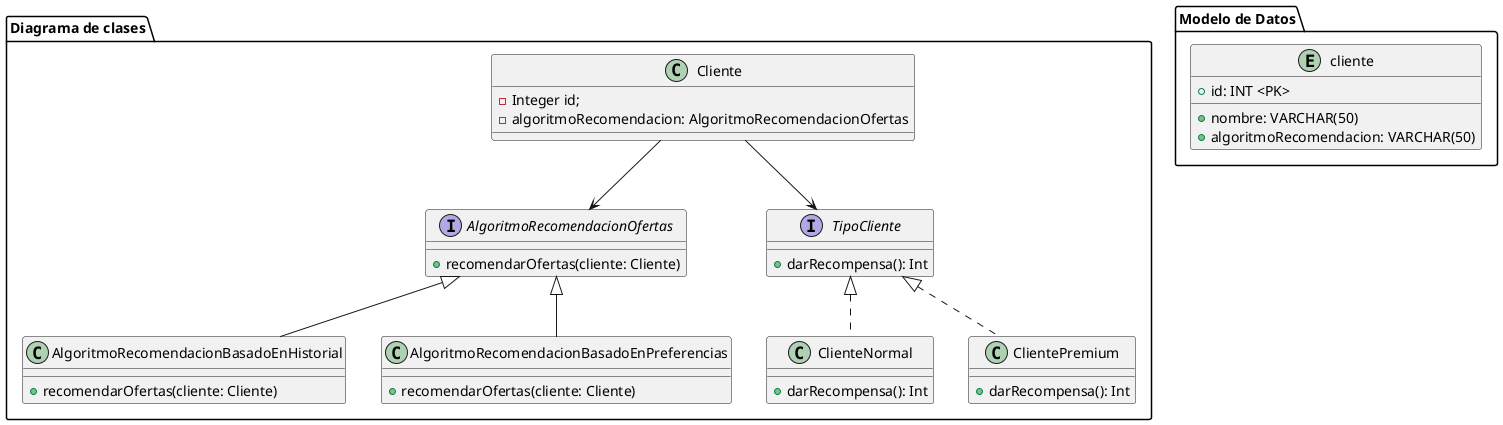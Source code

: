 @startuml
package "Diagrama de clases" {
    interface AlgoritmoRecomendacionOfertas {
        +recomendarOfertas(cliente: Cliente)
    }

    class AlgoritmoRecomendacionBasadoEnHistorial {
        +recomendarOfertas(cliente: Cliente)
    }

    class AlgoritmoRecomendacionBasadoEnPreferencias {
        +recomendarOfertas(cliente: Cliente)
    }

    AlgoritmoRecomendacionOfertas <|-- AlgoritmoRecomendacionBasadoEnHistorial
    AlgoritmoRecomendacionOfertas <|-- AlgoritmoRecomendacionBasadoEnPreferencias

    class Cliente {
        -Integer id;
        -algoritmoRecomendacion: AlgoritmoRecomendacionOfertas
    }

    Cliente --> AlgoritmoRecomendacionOfertas

    Cliente --> TipoCliente
    interface TipoCliente {
        +darRecompensa(): Int
    }

    class ClienteNormal  implements TipoCliente {
        +darRecompensa(): Int
    }
    class ClientePremium  implements TipoCliente {
        +darRecompensa(): Int
    }
}


package "Modelo de Datos" {
    entity "cliente" as cliente {
        +id: INT <PK>
        +nombre: VARCHAR(50)
        +algoritmoRecomendacion: VARCHAR(50)
    }

}


@enduml
